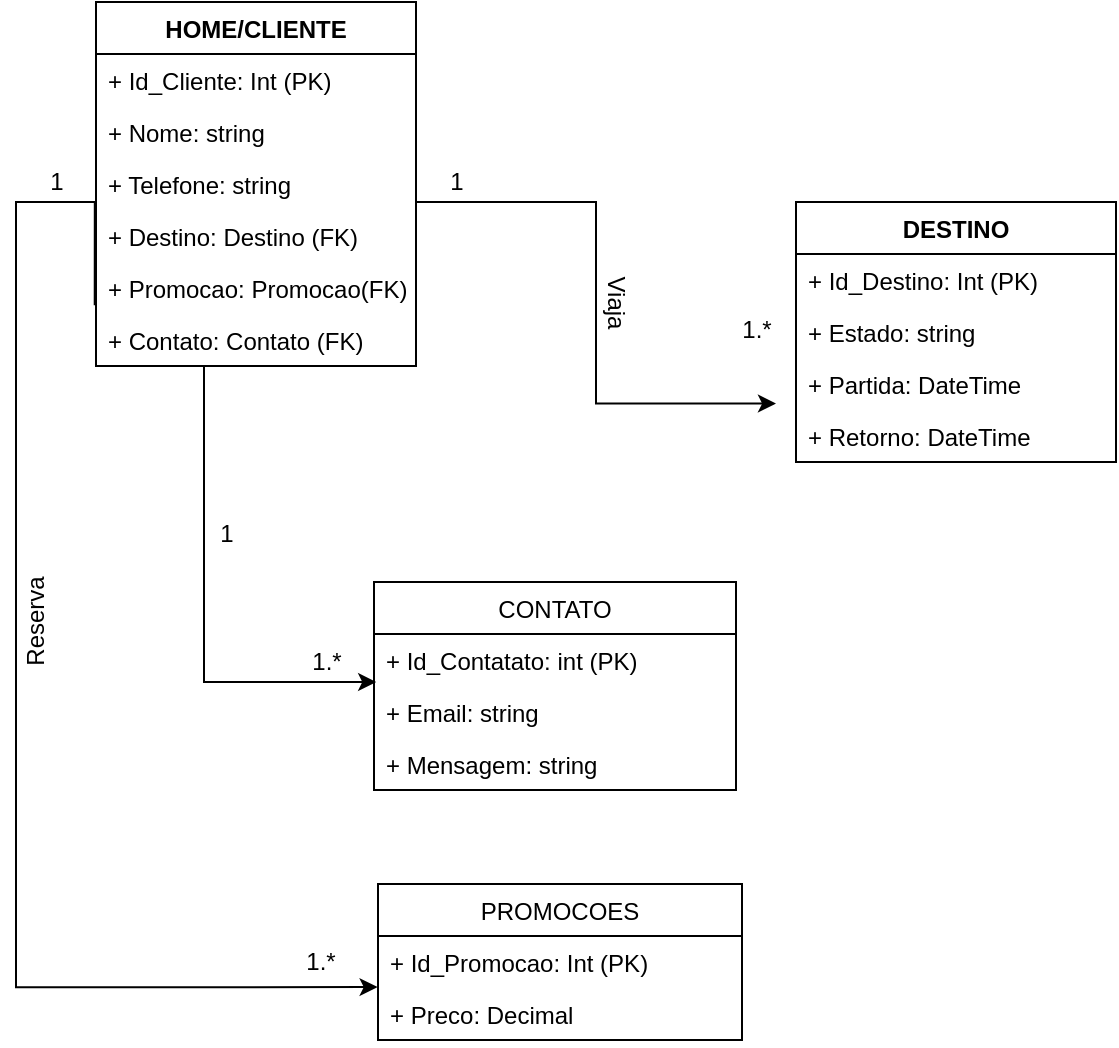 <mxfile version="16.1.0" type="device"><diagram id="-oFJjgYLNn-bj3iCM-bG" name="Page-1"><mxGraphModel dx="500" dy="495" grid="1" gridSize="10" guides="1" tooltips="1" connect="1" arrows="1" fold="1" page="1" pageScale="1" pageWidth="827" pageHeight="1169" math="0" shadow="0"><root><mxCell id="0"/><mxCell id="1" parent="0"/><mxCell id="nNIw8NeSruzwGMqgWF6U-1" value="CONTATO" style="swimlane;fontStyle=0;childLayout=stackLayout;horizontal=1;startSize=26;fillColor=none;horizontalStack=0;resizeParent=1;resizeParentMax=0;resizeLast=0;collapsible=1;marginBottom=0;" parent="1" vertex="1"><mxGeometry x="219" y="480" width="181" height="104" as="geometry"/></mxCell><mxCell id="nNIw8NeSruzwGMqgWF6U-2" value="+ Id_Contatato: int (PK)" style="text;strokeColor=none;fillColor=none;align=left;verticalAlign=top;spacingLeft=4;spacingRight=4;overflow=hidden;rotatable=0;points=[[0,0.5],[1,0.5]];portConstraint=eastwest;" parent="nNIw8NeSruzwGMqgWF6U-1" vertex="1"><mxGeometry y="26" width="181" height="26" as="geometry"/></mxCell><mxCell id="C2n1rEV9e7Vnlyy3c1Q9-1" value="+ Email: string" style="text;strokeColor=none;fillColor=none;align=left;verticalAlign=top;spacingLeft=4;spacingRight=4;overflow=hidden;rotatable=0;points=[[0,0.5],[1,0.5]];portConstraint=eastwest;" parent="nNIw8NeSruzwGMqgWF6U-1" vertex="1"><mxGeometry y="52" width="181" height="26" as="geometry"/></mxCell><mxCell id="nNIw8NeSruzwGMqgWF6U-3" value="+ Mensagem: string" style="text;strokeColor=none;fillColor=none;align=left;verticalAlign=top;spacingLeft=4;spacingRight=4;overflow=hidden;rotatable=0;points=[[0,0.5],[1,0.5]];portConstraint=eastwest;" parent="nNIw8NeSruzwGMqgWF6U-1" vertex="1"><mxGeometry y="78" width="181" height="26" as="geometry"/></mxCell><mxCell id="nNIw8NeSruzwGMqgWF6U-4" value="DESTINO" style="swimlane;fontStyle=1;childLayout=stackLayout;horizontal=1;startSize=26;fillColor=none;horizontalStack=0;resizeParent=1;resizeParentMax=0;resizeLast=0;collapsible=1;marginBottom=0;" parent="1" vertex="1"><mxGeometry x="430" y="290" width="160" height="130" as="geometry"/></mxCell><mxCell id="nNIw8NeSruzwGMqgWF6U-5" value="+ Id_Destino: Int (PK)" style="text;strokeColor=none;fillColor=none;align=left;verticalAlign=top;spacingLeft=4;spacingRight=4;overflow=hidden;rotatable=0;points=[[0,0.5],[1,0.5]];portConstraint=eastwest;" parent="nNIw8NeSruzwGMqgWF6U-4" vertex="1"><mxGeometry y="26" width="160" height="26" as="geometry"/></mxCell><mxCell id="nNIw8NeSruzwGMqgWF6U-7" value="+ Estado: string" style="text;strokeColor=none;fillColor=none;align=left;verticalAlign=top;spacingLeft=4;spacingRight=4;overflow=hidden;rotatable=0;points=[[0,0.5],[1,0.5]];portConstraint=eastwest;" parent="nNIw8NeSruzwGMqgWF6U-4" vertex="1"><mxGeometry y="52" width="160" height="26" as="geometry"/></mxCell><mxCell id="nNIw8NeSruzwGMqgWF6U-8" value="+ Partida: DateTime" style="text;strokeColor=none;fillColor=none;align=left;verticalAlign=top;spacingLeft=4;spacingRight=4;overflow=hidden;rotatable=0;points=[[0,0.5],[1,0.5]];portConstraint=eastwest;" parent="nNIw8NeSruzwGMqgWF6U-4" vertex="1"><mxGeometry y="78" width="160" height="26" as="geometry"/></mxCell><mxCell id="nNIw8NeSruzwGMqgWF6U-9" value="+ Retorno: DateTime" style="text;strokeColor=none;fillColor=none;align=left;verticalAlign=top;spacingLeft=4;spacingRight=4;overflow=hidden;rotatable=0;points=[[0,0.5],[1,0.5]];portConstraint=eastwest;" parent="nNIw8NeSruzwGMqgWF6U-4" vertex="1"><mxGeometry y="104" width="160" height="26" as="geometry"/></mxCell><mxCell id="nNIw8NeSruzwGMqgWF6U-11" value="PROMOCOES" style="swimlane;fontStyle=0;childLayout=stackLayout;horizontal=1;startSize=26;fillColor=none;horizontalStack=0;resizeParent=1;resizeParentMax=0;resizeLast=0;collapsible=1;marginBottom=0;" parent="1" vertex="1"><mxGeometry x="221" y="631" width="182" height="78" as="geometry"/></mxCell><mxCell id="nNIw8NeSruzwGMqgWF6U-12" value="+ Id_Promocao: Int (PK)" style="text;strokeColor=none;fillColor=none;align=left;verticalAlign=top;spacingLeft=4;spacingRight=4;overflow=hidden;rotatable=0;points=[[0,0.5],[1,0.5]];portConstraint=eastwest;" parent="nNIw8NeSruzwGMqgWF6U-11" vertex="1"><mxGeometry y="26" width="182" height="26" as="geometry"/></mxCell><mxCell id="ML-KMRUYz2H0R6yl1puz-7" value="+ Preco: Decimal" style="text;strokeColor=none;fillColor=none;align=left;verticalAlign=top;spacingLeft=4;spacingRight=4;overflow=hidden;rotatable=0;points=[[0,0.5],[1,0.5]];portConstraint=eastwest;" parent="nNIw8NeSruzwGMqgWF6U-11" vertex="1"><mxGeometry y="52" width="182" height="26" as="geometry"/></mxCell><mxCell id="nNIw8NeSruzwGMqgWF6U-14" value="1" style="text;html=1;align=center;verticalAlign=middle;resizable=0;points=[];autosize=1;strokeColor=none;fillColor=none;" parent="1" vertex="1"><mxGeometry x="250" y="270" width="20" height="20" as="geometry"/></mxCell><mxCell id="nNIw8NeSruzwGMqgWF6U-17" style="edgeStyle=orthogonalEdgeStyle;rounded=0;orthogonalLoop=1;jettySize=auto;html=1;entryX=0.006;entryY=0.923;entryDx=0;entryDy=0;entryPerimeter=0;exitX=0.25;exitY=1;exitDx=0;exitDy=0;" parent="1" source="nNIw8NeSruzwGMqgWF6U-18" target="nNIw8NeSruzwGMqgWF6U-2" edge="1"><mxGeometry relative="1" as="geometry"><mxPoint x="180" y="540" as="targetPoint"/><Array as="points"><mxPoint x="134" y="530"/></Array><mxPoint x="135" y="410" as="sourcePoint"/></mxGeometry></mxCell><mxCell id="ML-KMRUYz2H0R6yl1puz-6" style="edgeStyle=orthogonalEdgeStyle;rounded=0;orthogonalLoop=1;jettySize=auto;html=1;" parent="1" source="nNIw8NeSruzwGMqgWF6U-18" edge="1"><mxGeometry relative="1" as="geometry"><mxPoint x="420" y="390.8" as="targetPoint"/><Array as="points"><mxPoint x="330" y="290"/><mxPoint x="330" y="391"/></Array></mxGeometry></mxCell><mxCell id="nNIw8NeSruzwGMqgWF6U-18" value="HOME/CLIENTE" style="swimlane;fontStyle=1;align=center;verticalAlign=top;childLayout=stackLayout;horizontal=1;startSize=26;horizontalStack=0;resizeParent=1;resizeParentMax=0;resizeLast=0;collapsible=1;marginBottom=0;" parent="1" vertex="1"><mxGeometry x="80" y="190" width="160" height="182" as="geometry"/></mxCell><mxCell id="nNIw8NeSruzwGMqgWF6U-19" value="+ Id_Cliente: Int (PK)" style="text;strokeColor=none;fillColor=none;align=left;verticalAlign=top;spacingLeft=4;spacingRight=4;overflow=hidden;rotatable=0;points=[[0,0.5],[1,0.5]];portConstraint=eastwest;" parent="nNIw8NeSruzwGMqgWF6U-18" vertex="1"><mxGeometry y="26" width="160" height="26" as="geometry"/></mxCell><mxCell id="nNIw8NeSruzwGMqgWF6U-20" value="+ Nome: string" style="text;strokeColor=none;fillColor=none;align=left;verticalAlign=top;spacingLeft=4;spacingRight=4;overflow=hidden;rotatable=0;points=[[0,0.5],[1,0.5]];portConstraint=eastwest;" parent="nNIw8NeSruzwGMqgWF6U-18" vertex="1"><mxGeometry y="52" width="160" height="26" as="geometry"/></mxCell><mxCell id="nNIw8NeSruzwGMqgWF6U-21" value="+ Telefone: string" style="text;strokeColor=none;fillColor=none;align=left;verticalAlign=top;spacingLeft=4;spacingRight=4;overflow=hidden;rotatable=0;points=[[0,0.5],[1,0.5]];portConstraint=eastwest;" parent="nNIw8NeSruzwGMqgWF6U-18" vertex="1"><mxGeometry y="78" width="160" height="26" as="geometry"/></mxCell><mxCell id="ML-KMRUYz2H0R6yl1puz-3" value="+ Destino: Destino (FK)" style="text;strokeColor=none;fillColor=none;align=left;verticalAlign=top;spacingLeft=4;spacingRight=4;overflow=hidden;rotatable=0;points=[[0,0.5],[1,0.5]];portConstraint=eastwest;" parent="nNIw8NeSruzwGMqgWF6U-18" vertex="1"><mxGeometry y="104" width="160" height="26" as="geometry"/></mxCell><mxCell id="ML-KMRUYz2H0R6yl1puz-4" value="+ Promocao: Promocao(FK)" style="text;strokeColor=none;fillColor=none;align=left;verticalAlign=top;spacingLeft=4;spacingRight=4;overflow=hidden;rotatable=0;points=[[0,0.5],[1,0.5]];portConstraint=eastwest;" parent="nNIw8NeSruzwGMqgWF6U-18" vertex="1"><mxGeometry y="130" width="160" height="26" as="geometry"/></mxCell><mxCell id="ML-KMRUYz2H0R6yl1puz-2" value="+ Contato: Contato (FK)" style="text;strokeColor=none;fillColor=none;align=left;verticalAlign=top;spacingLeft=4;spacingRight=4;overflow=hidden;rotatable=0;points=[[0,0.5],[1,0.5]];portConstraint=eastwest;" parent="nNIw8NeSruzwGMqgWF6U-18" vertex="1"><mxGeometry y="156" width="160" height="26" as="geometry"/></mxCell><mxCell id="nNIw8NeSruzwGMqgWF6U-23" value="1.*" style="text;html=1;align=center;verticalAlign=middle;resizable=0;points=[];autosize=1;strokeColor=none;fillColor=none;" parent="1" vertex="1"><mxGeometry x="395" y="344" width="30" height="20" as="geometry"/></mxCell><mxCell id="nNIw8NeSruzwGMqgWF6U-24" value="Viaja" style="text;html=1;align=center;verticalAlign=middle;resizable=0;points=[];autosize=1;strokeColor=none;fillColor=none;rotation=90;" parent="1" vertex="1"><mxGeometry x="320" y="330" width="40" height="20" as="geometry"/></mxCell><mxCell id="nNIw8NeSruzwGMqgWF6U-25" style="edgeStyle=orthogonalEdgeStyle;rounded=0;orthogonalLoop=1;jettySize=auto;html=1;entryX=-0.001;entryY=0.983;entryDx=0;entryDy=0;entryPerimeter=0;exitX=-0.004;exitY=0.83;exitDx=0;exitDy=0;exitPerimeter=0;" parent="1" source="ML-KMRUYz2H0R6yl1puz-4" target="nNIw8NeSruzwGMqgWF6U-12" edge="1"><mxGeometry relative="1" as="geometry"><mxPoint x="160" y="740" as="targetPoint"/><Array as="points"><mxPoint x="79" y="290"/><mxPoint x="40" y="290"/><mxPoint x="40" y="683"/></Array><mxPoint x="89.815" y="368" as="sourcePoint"/></mxGeometry></mxCell><mxCell id="nNIw8NeSruzwGMqgWF6U-26" value="1" style="text;html=1;align=center;verticalAlign=middle;resizable=0;points=[];autosize=1;strokeColor=none;fillColor=none;" parent="1" vertex="1"><mxGeometry x="50" y="270" width="20" height="20" as="geometry"/></mxCell><mxCell id="nNIw8NeSruzwGMqgWF6U-27" value="Reserva" style="text;html=1;align=center;verticalAlign=middle;resizable=0;points=[];autosize=1;strokeColor=none;fillColor=none;rotation=-90;" parent="1" vertex="1"><mxGeometry x="20" y="490" width="60" height="20" as="geometry"/></mxCell><mxCell id="nNIw8NeSruzwGMqgWF6U-28" value="1.*" style="text;html=1;align=center;verticalAlign=middle;resizable=0;points=[];autosize=1;strokeColor=none;fillColor=none;" parent="1" vertex="1"><mxGeometry x="177" y="660" width="30" height="20" as="geometry"/></mxCell><mxCell id="nNIw8NeSruzwGMqgWF6U-31" value="1" style="text;html=1;align=center;verticalAlign=middle;resizable=0;points=[];autosize=1;strokeColor=none;fillColor=none;" parent="1" vertex="1"><mxGeometry x="135" y="446" width="20" height="20" as="geometry"/></mxCell><mxCell id="nNIw8NeSruzwGMqgWF6U-32" value="1.*" style="text;html=1;align=center;verticalAlign=middle;resizable=0;points=[];autosize=1;strokeColor=none;fillColor=none;" parent="1" vertex="1"><mxGeometry x="180" y="510" width="30" height="20" as="geometry"/></mxCell></root></mxGraphModel></diagram></mxfile>